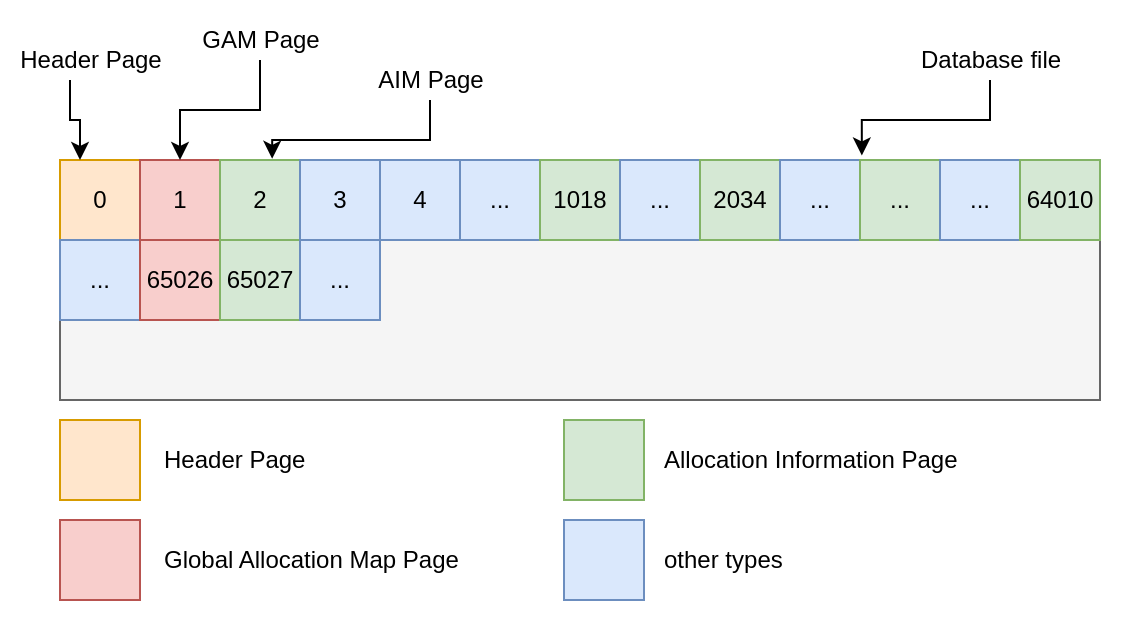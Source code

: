 <mxfile version="14.5.1" type="device"><diagram id="oHeRBq8kqJHIkfoKf-aY" name="Seite-1"><mxGraphModel dx="1422" dy="822" grid="1" gridSize="10" guides="1" tooltips="1" connect="1" arrows="1" fold="1" page="1" pageScale="1" pageWidth="583" pageHeight="827" math="0" shadow="0"><root><mxCell id="0"/><mxCell id="1" parent="0"/><mxCell id="iLdg8R25qqgE9lmLALDz-30" value="" style="rounded=0;whiteSpace=wrap;html=1;strokeColor=none;" vertex="1" parent="1"><mxGeometry x="10" width="570" height="310" as="geometry"/></mxCell><mxCell id="iLdg8R25qqgE9lmLALDz-1" value="" style="rounded=0;whiteSpace=wrap;html=1;fillColor=#f5f5f5;strokeColor=#666666;fontColor=#333333;" vertex="1" parent="1"><mxGeometry x="40" y="80" width="520" height="120" as="geometry"/></mxCell><mxCell id="iLdg8R25qqgE9lmLALDz-3" value="" style="edgeStyle=orthogonalEdgeStyle;rounded=0;orthogonalLoop=1;jettySize=auto;html=1;entryX=0.771;entryY=-0.019;entryDx=0;entryDy=0;entryPerimeter=0;" edge="1" parent="1" source="iLdg8R25qqgE9lmLALDz-2" target="iLdg8R25qqgE9lmLALDz-1"><mxGeometry relative="1" as="geometry"/></mxCell><mxCell id="iLdg8R25qqgE9lmLALDz-2" value="Database file" style="text;html=1;align=center;verticalAlign=middle;resizable=0;points=[];autosize=1;" vertex="1" parent="1"><mxGeometry x="460" y="20" width="90" height="20" as="geometry"/></mxCell><mxCell id="iLdg8R25qqgE9lmLALDz-5" value="0" style="whiteSpace=wrap;html=1;aspect=fixed;fillColor=#ffe6cc;strokeColor=#d79b00;" vertex="1" parent="1"><mxGeometry x="40" y="80" width="40" height="40" as="geometry"/></mxCell><mxCell id="iLdg8R25qqgE9lmLALDz-6" value="1" style="whiteSpace=wrap;html=1;aspect=fixed;fillColor=#f8cecc;strokeColor=#b85450;" vertex="1" parent="1"><mxGeometry x="80" y="80" width="40" height="40" as="geometry"/></mxCell><mxCell id="iLdg8R25qqgE9lmLALDz-7" value="2" style="whiteSpace=wrap;html=1;aspect=fixed;fillColor=#d5e8d4;strokeColor=#82b366;" vertex="1" parent="1"><mxGeometry x="120" y="80" width="40" height="40" as="geometry"/></mxCell><mxCell id="iLdg8R25qqgE9lmLALDz-11" value="" style="edgeStyle=orthogonalEdgeStyle;rounded=0;orthogonalLoop=1;jettySize=auto;html=1;entryX=0.25;entryY=0;entryDx=0;entryDy=0;" edge="1" parent="1" source="iLdg8R25qqgE9lmLALDz-8" target="iLdg8R25qqgE9lmLALDz-5"><mxGeometry relative="1" as="geometry"><mxPoint x="60" y="70" as="targetPoint"/><Array as="points"><mxPoint x="45" y="60"/><mxPoint x="50" y="60"/></Array></mxGeometry></mxCell><mxCell id="iLdg8R25qqgE9lmLALDz-8" value="Header Page" style="text;html=1;align=center;verticalAlign=middle;resizable=0;points=[];autosize=1;" vertex="1" parent="1"><mxGeometry x="10" y="20" width="90" height="20" as="geometry"/></mxCell><mxCell id="iLdg8R25qqgE9lmLALDz-14" value="" style="edgeStyle=orthogonalEdgeStyle;rounded=0;orthogonalLoop=1;jettySize=auto;html=1;entryX=0.204;entryY=-0.005;entryDx=0;entryDy=0;entryPerimeter=0;" edge="1" parent="1" source="iLdg8R25qqgE9lmLALDz-9" target="iLdg8R25qqgE9lmLALDz-1"><mxGeometry relative="1" as="geometry"/></mxCell><mxCell id="iLdg8R25qqgE9lmLALDz-9" value="AIM Page&lt;br&gt;" style="text;html=1;align=center;verticalAlign=middle;resizable=0;points=[];autosize=1;" vertex="1" parent="1"><mxGeometry x="190" y="30" width="70" height="20" as="geometry"/></mxCell><mxCell id="iLdg8R25qqgE9lmLALDz-13" value="" style="edgeStyle=orthogonalEdgeStyle;rounded=0;orthogonalLoop=1;jettySize=auto;html=1;entryX=0.5;entryY=0;entryDx=0;entryDy=0;" edge="1" parent="1" source="iLdg8R25qqgE9lmLALDz-10" target="iLdg8R25qqgE9lmLALDz-6"><mxGeometry relative="1" as="geometry"/></mxCell><mxCell id="iLdg8R25qqgE9lmLALDz-10" value="GAM Page" style="text;html=1;align=center;verticalAlign=middle;resizable=0;points=[];autosize=1;" vertex="1" parent="1"><mxGeometry x="105" y="10" width="70" height="20" as="geometry"/></mxCell><mxCell id="iLdg8R25qqgE9lmLALDz-15" value="3" style="whiteSpace=wrap;html=1;aspect=fixed;fillColor=#dae8fc;strokeColor=#6c8ebf;" vertex="1" parent="1"><mxGeometry x="160" y="80" width="40" height="40" as="geometry"/></mxCell><mxCell id="iLdg8R25qqgE9lmLALDz-16" value="4" style="whiteSpace=wrap;html=1;aspect=fixed;fillColor=#dae8fc;strokeColor=#6c8ebf;" vertex="1" parent="1"><mxGeometry x="200" y="80" width="40" height="40" as="geometry"/></mxCell><mxCell id="iLdg8R25qqgE9lmLALDz-17" value="..." style="whiteSpace=wrap;html=1;aspect=fixed;fillColor=#dae8fc;strokeColor=#6c8ebf;" vertex="1" parent="1"><mxGeometry x="240" y="80" width="40" height="40" as="geometry"/></mxCell><mxCell id="iLdg8R25qqgE9lmLALDz-18" value="1018" style="whiteSpace=wrap;html=1;aspect=fixed;fillColor=#d5e8d4;strokeColor=#82b366;" vertex="1" parent="1"><mxGeometry x="280" y="80" width="40" height="40" as="geometry"/></mxCell><mxCell id="iLdg8R25qqgE9lmLALDz-20" value="..." style="whiteSpace=wrap;html=1;aspect=fixed;fillColor=#dae8fc;strokeColor=#6c8ebf;" vertex="1" parent="1"><mxGeometry x="320" y="80" width="40" height="40" as="geometry"/></mxCell><mxCell id="iLdg8R25qqgE9lmLALDz-21" value="2034&lt;br&gt;" style="whiteSpace=wrap;html=1;aspect=fixed;fillColor=#d5e8d4;strokeColor=#82b366;" vertex="1" parent="1"><mxGeometry x="360" y="80" width="40" height="40" as="geometry"/></mxCell><mxCell id="iLdg8R25qqgE9lmLALDz-22" value="..." style="whiteSpace=wrap;html=1;aspect=fixed;fillColor=#dae8fc;strokeColor=#6c8ebf;" vertex="1" parent="1"><mxGeometry x="400" y="80" width="40" height="40" as="geometry"/></mxCell><mxCell id="iLdg8R25qqgE9lmLALDz-23" value="..." style="whiteSpace=wrap;html=1;aspect=fixed;fillColor=#d5e8d4;strokeColor=#82b366;" vertex="1" parent="1"><mxGeometry x="440" y="80" width="40" height="40" as="geometry"/></mxCell><mxCell id="iLdg8R25qqgE9lmLALDz-24" value="..." style="whiteSpace=wrap;html=1;aspect=fixed;fillColor=#dae8fc;strokeColor=#6c8ebf;" vertex="1" parent="1"><mxGeometry x="480" y="80" width="40" height="40" as="geometry"/></mxCell><mxCell id="iLdg8R25qqgE9lmLALDz-25" value="64010" style="whiteSpace=wrap;html=1;aspect=fixed;fillColor=#d5e8d4;strokeColor=#82b366;" vertex="1" parent="1"><mxGeometry x="520" y="80" width="40" height="40" as="geometry"/></mxCell><mxCell id="iLdg8R25qqgE9lmLALDz-26" value="..." style="whiteSpace=wrap;html=1;aspect=fixed;fillColor=#dae8fc;strokeColor=#6c8ebf;" vertex="1" parent="1"><mxGeometry x="40" y="120" width="40" height="40" as="geometry"/></mxCell><mxCell id="iLdg8R25qqgE9lmLALDz-27" value="65026" style="whiteSpace=wrap;html=1;aspect=fixed;fillColor=#f8cecc;strokeColor=#b85450;" vertex="1" parent="1"><mxGeometry x="80" y="120" width="40" height="40" as="geometry"/></mxCell><mxCell id="iLdg8R25qqgE9lmLALDz-28" value="65027" style="whiteSpace=wrap;html=1;aspect=fixed;fillColor=#d5e8d4;strokeColor=#82b366;" vertex="1" parent="1"><mxGeometry x="120" y="120" width="40" height="40" as="geometry"/></mxCell><mxCell id="iLdg8R25qqgE9lmLALDz-29" value="..." style="whiteSpace=wrap;html=1;aspect=fixed;fillColor=#dae8fc;strokeColor=#6c8ebf;" vertex="1" parent="1"><mxGeometry x="160" y="120" width="40" height="40" as="geometry"/></mxCell><mxCell id="iLdg8R25qqgE9lmLALDz-31" value="" style="whiteSpace=wrap;html=1;aspect=fixed;fillColor=#ffe6cc;strokeColor=#d79b00;" vertex="1" parent="1"><mxGeometry x="40" y="210" width="40" height="40" as="geometry"/></mxCell><mxCell id="iLdg8R25qqgE9lmLALDz-33" value="Header Page" style="text;html=1;align=left;verticalAlign=middle;resizable=0;points=[];autosize=1;" vertex="1" parent="1"><mxGeometry x="90" y="220" width="90" height="20" as="geometry"/></mxCell><mxCell id="iLdg8R25qqgE9lmLALDz-34" value="" style="whiteSpace=wrap;html=1;aspect=fixed;fillColor=#f8cecc;strokeColor=#b85450;" vertex="1" parent="1"><mxGeometry x="40" y="260" width="40" height="40" as="geometry"/></mxCell><mxCell id="iLdg8R25qqgE9lmLALDz-35" value="Global Allocation Map Page" style="text;html=1;align=left;verticalAlign=middle;resizable=0;points=[];autosize=1;" vertex="1" parent="1"><mxGeometry x="90" y="270" width="160" height="20" as="geometry"/></mxCell><mxCell id="iLdg8R25qqgE9lmLALDz-36" value="" style="whiteSpace=wrap;html=1;aspect=fixed;fillColor=#d5e8d4;strokeColor=#82b366;" vertex="1" parent="1"><mxGeometry x="292" y="210" width="40" height="40" as="geometry"/></mxCell><mxCell id="iLdg8R25qqgE9lmLALDz-37" value="Allocation Information Page" style="text;html=1;align=left;verticalAlign=middle;resizable=0;points=[];autosize=1;" vertex="1" parent="1"><mxGeometry x="340" y="220" width="160" height="20" as="geometry"/></mxCell><mxCell id="iLdg8R25qqgE9lmLALDz-38" value="" style="whiteSpace=wrap;html=1;aspect=fixed;fillColor=#dae8fc;strokeColor=#6c8ebf;" vertex="1" parent="1"><mxGeometry x="292" y="260" width="40" height="40" as="geometry"/></mxCell><mxCell id="iLdg8R25qqgE9lmLALDz-39" value="other types" style="text;html=1;align=left;verticalAlign=middle;resizable=0;points=[];autosize=1;" vertex="1" parent="1"><mxGeometry x="340" y="270" width="70" height="20" as="geometry"/></mxCell></root></mxGraphModel></diagram></mxfile>